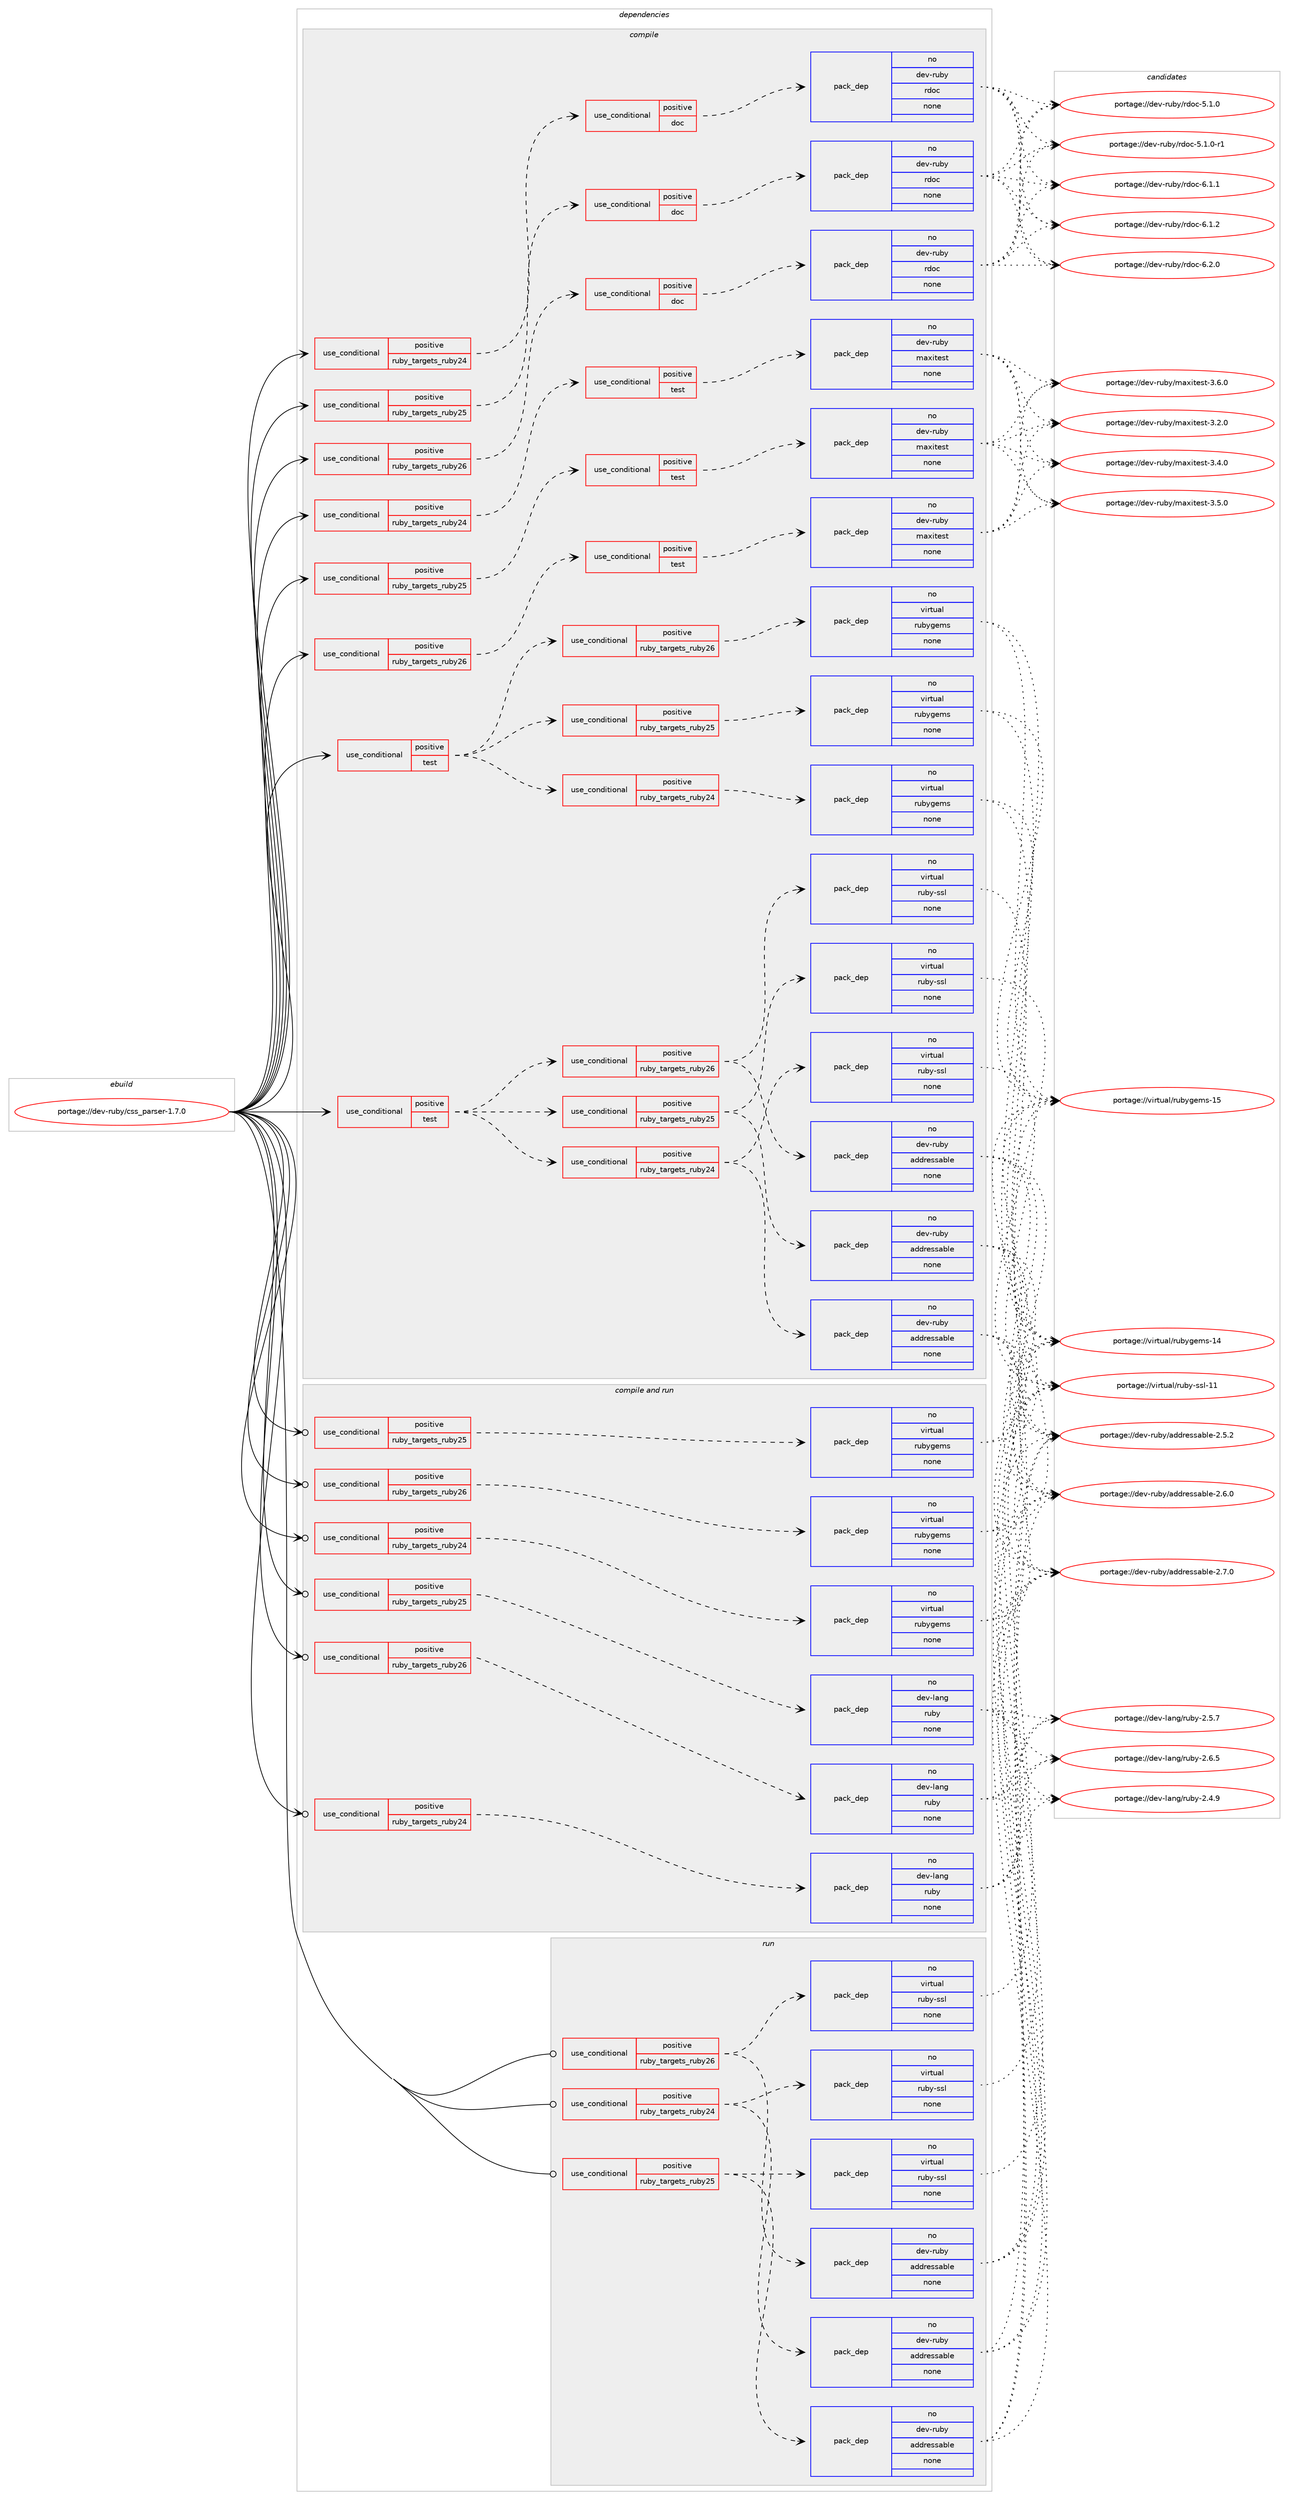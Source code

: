 digraph prolog {

# *************
# Graph options
# *************

newrank=true;
concentrate=true;
compound=true;
graph [rankdir=LR,fontname=Helvetica,fontsize=10,ranksep=1.5];#, ranksep=2.5, nodesep=0.2];
edge  [arrowhead=vee];
node  [fontname=Helvetica,fontsize=10];

# **********
# The ebuild
# **********

subgraph cluster_leftcol {
color=gray;
rank=same;
label=<<i>ebuild</i>>;
id [label="portage://dev-ruby/css_parser-1.7.0", color=red, width=4, href="../dev-ruby/css_parser-1.7.0.svg"];
}

# ****************
# The dependencies
# ****************

subgraph cluster_midcol {
color=gray;
label=<<i>dependencies</i>>;
subgraph cluster_compile {
fillcolor="#eeeeee";
style=filled;
label=<<i>compile</i>>;
subgraph cond50112 {
dependency217196 [label=<<TABLE BORDER="0" CELLBORDER="1" CELLSPACING="0" CELLPADDING="4"><TR><TD ROWSPAN="3" CELLPADDING="10">use_conditional</TD></TR><TR><TD>positive</TD></TR><TR><TD>ruby_targets_ruby24</TD></TR></TABLE>>, shape=none, color=red];
subgraph cond50113 {
dependency217197 [label=<<TABLE BORDER="0" CELLBORDER="1" CELLSPACING="0" CELLPADDING="4"><TR><TD ROWSPAN="3" CELLPADDING="10">use_conditional</TD></TR><TR><TD>positive</TD></TR><TR><TD>doc</TD></TR></TABLE>>, shape=none, color=red];
subgraph pack163603 {
dependency217198 [label=<<TABLE BORDER="0" CELLBORDER="1" CELLSPACING="0" CELLPADDING="4" WIDTH="220"><TR><TD ROWSPAN="6" CELLPADDING="30">pack_dep</TD></TR><TR><TD WIDTH="110">no</TD></TR><TR><TD>dev-ruby</TD></TR><TR><TD>rdoc</TD></TR><TR><TD>none</TD></TR><TR><TD></TD></TR></TABLE>>, shape=none, color=blue];
}
dependency217197:e -> dependency217198:w [weight=20,style="dashed",arrowhead="vee"];
}
dependency217196:e -> dependency217197:w [weight=20,style="dashed",arrowhead="vee"];
}
id:e -> dependency217196:w [weight=20,style="solid",arrowhead="vee"];
subgraph cond50114 {
dependency217199 [label=<<TABLE BORDER="0" CELLBORDER="1" CELLSPACING="0" CELLPADDING="4"><TR><TD ROWSPAN="3" CELLPADDING="10">use_conditional</TD></TR><TR><TD>positive</TD></TR><TR><TD>ruby_targets_ruby24</TD></TR></TABLE>>, shape=none, color=red];
subgraph cond50115 {
dependency217200 [label=<<TABLE BORDER="0" CELLBORDER="1" CELLSPACING="0" CELLPADDING="4"><TR><TD ROWSPAN="3" CELLPADDING="10">use_conditional</TD></TR><TR><TD>positive</TD></TR><TR><TD>test</TD></TR></TABLE>>, shape=none, color=red];
subgraph pack163604 {
dependency217201 [label=<<TABLE BORDER="0" CELLBORDER="1" CELLSPACING="0" CELLPADDING="4" WIDTH="220"><TR><TD ROWSPAN="6" CELLPADDING="30">pack_dep</TD></TR><TR><TD WIDTH="110">no</TD></TR><TR><TD>dev-ruby</TD></TR><TR><TD>maxitest</TD></TR><TR><TD>none</TD></TR><TR><TD></TD></TR></TABLE>>, shape=none, color=blue];
}
dependency217200:e -> dependency217201:w [weight=20,style="dashed",arrowhead="vee"];
}
dependency217199:e -> dependency217200:w [weight=20,style="dashed",arrowhead="vee"];
}
id:e -> dependency217199:w [weight=20,style="solid",arrowhead="vee"];
subgraph cond50116 {
dependency217202 [label=<<TABLE BORDER="0" CELLBORDER="1" CELLSPACING="0" CELLPADDING="4"><TR><TD ROWSPAN="3" CELLPADDING="10">use_conditional</TD></TR><TR><TD>positive</TD></TR><TR><TD>ruby_targets_ruby25</TD></TR></TABLE>>, shape=none, color=red];
subgraph cond50117 {
dependency217203 [label=<<TABLE BORDER="0" CELLBORDER="1" CELLSPACING="0" CELLPADDING="4"><TR><TD ROWSPAN="3" CELLPADDING="10">use_conditional</TD></TR><TR><TD>positive</TD></TR><TR><TD>doc</TD></TR></TABLE>>, shape=none, color=red];
subgraph pack163605 {
dependency217204 [label=<<TABLE BORDER="0" CELLBORDER="1" CELLSPACING="0" CELLPADDING="4" WIDTH="220"><TR><TD ROWSPAN="6" CELLPADDING="30">pack_dep</TD></TR><TR><TD WIDTH="110">no</TD></TR><TR><TD>dev-ruby</TD></TR><TR><TD>rdoc</TD></TR><TR><TD>none</TD></TR><TR><TD></TD></TR></TABLE>>, shape=none, color=blue];
}
dependency217203:e -> dependency217204:w [weight=20,style="dashed",arrowhead="vee"];
}
dependency217202:e -> dependency217203:w [weight=20,style="dashed",arrowhead="vee"];
}
id:e -> dependency217202:w [weight=20,style="solid",arrowhead="vee"];
subgraph cond50118 {
dependency217205 [label=<<TABLE BORDER="0" CELLBORDER="1" CELLSPACING="0" CELLPADDING="4"><TR><TD ROWSPAN="3" CELLPADDING="10">use_conditional</TD></TR><TR><TD>positive</TD></TR><TR><TD>ruby_targets_ruby25</TD></TR></TABLE>>, shape=none, color=red];
subgraph cond50119 {
dependency217206 [label=<<TABLE BORDER="0" CELLBORDER="1" CELLSPACING="0" CELLPADDING="4"><TR><TD ROWSPAN="3" CELLPADDING="10">use_conditional</TD></TR><TR><TD>positive</TD></TR><TR><TD>test</TD></TR></TABLE>>, shape=none, color=red];
subgraph pack163606 {
dependency217207 [label=<<TABLE BORDER="0" CELLBORDER="1" CELLSPACING="0" CELLPADDING="4" WIDTH="220"><TR><TD ROWSPAN="6" CELLPADDING="30">pack_dep</TD></TR><TR><TD WIDTH="110">no</TD></TR><TR><TD>dev-ruby</TD></TR><TR><TD>maxitest</TD></TR><TR><TD>none</TD></TR><TR><TD></TD></TR></TABLE>>, shape=none, color=blue];
}
dependency217206:e -> dependency217207:w [weight=20,style="dashed",arrowhead="vee"];
}
dependency217205:e -> dependency217206:w [weight=20,style="dashed",arrowhead="vee"];
}
id:e -> dependency217205:w [weight=20,style="solid",arrowhead="vee"];
subgraph cond50120 {
dependency217208 [label=<<TABLE BORDER="0" CELLBORDER="1" CELLSPACING="0" CELLPADDING="4"><TR><TD ROWSPAN="3" CELLPADDING="10">use_conditional</TD></TR><TR><TD>positive</TD></TR><TR><TD>ruby_targets_ruby26</TD></TR></TABLE>>, shape=none, color=red];
subgraph cond50121 {
dependency217209 [label=<<TABLE BORDER="0" CELLBORDER="1" CELLSPACING="0" CELLPADDING="4"><TR><TD ROWSPAN="3" CELLPADDING="10">use_conditional</TD></TR><TR><TD>positive</TD></TR><TR><TD>doc</TD></TR></TABLE>>, shape=none, color=red];
subgraph pack163607 {
dependency217210 [label=<<TABLE BORDER="0" CELLBORDER="1" CELLSPACING="0" CELLPADDING="4" WIDTH="220"><TR><TD ROWSPAN="6" CELLPADDING="30">pack_dep</TD></TR><TR><TD WIDTH="110">no</TD></TR><TR><TD>dev-ruby</TD></TR><TR><TD>rdoc</TD></TR><TR><TD>none</TD></TR><TR><TD></TD></TR></TABLE>>, shape=none, color=blue];
}
dependency217209:e -> dependency217210:w [weight=20,style="dashed",arrowhead="vee"];
}
dependency217208:e -> dependency217209:w [weight=20,style="dashed",arrowhead="vee"];
}
id:e -> dependency217208:w [weight=20,style="solid",arrowhead="vee"];
subgraph cond50122 {
dependency217211 [label=<<TABLE BORDER="0" CELLBORDER="1" CELLSPACING="0" CELLPADDING="4"><TR><TD ROWSPAN="3" CELLPADDING="10">use_conditional</TD></TR><TR><TD>positive</TD></TR><TR><TD>ruby_targets_ruby26</TD></TR></TABLE>>, shape=none, color=red];
subgraph cond50123 {
dependency217212 [label=<<TABLE BORDER="0" CELLBORDER="1" CELLSPACING="0" CELLPADDING="4"><TR><TD ROWSPAN="3" CELLPADDING="10">use_conditional</TD></TR><TR><TD>positive</TD></TR><TR><TD>test</TD></TR></TABLE>>, shape=none, color=red];
subgraph pack163608 {
dependency217213 [label=<<TABLE BORDER="0" CELLBORDER="1" CELLSPACING="0" CELLPADDING="4" WIDTH="220"><TR><TD ROWSPAN="6" CELLPADDING="30">pack_dep</TD></TR><TR><TD WIDTH="110">no</TD></TR><TR><TD>dev-ruby</TD></TR><TR><TD>maxitest</TD></TR><TR><TD>none</TD></TR><TR><TD></TD></TR></TABLE>>, shape=none, color=blue];
}
dependency217212:e -> dependency217213:w [weight=20,style="dashed",arrowhead="vee"];
}
dependency217211:e -> dependency217212:w [weight=20,style="dashed",arrowhead="vee"];
}
id:e -> dependency217211:w [weight=20,style="solid",arrowhead="vee"];
subgraph cond50124 {
dependency217214 [label=<<TABLE BORDER="0" CELLBORDER="1" CELLSPACING="0" CELLPADDING="4"><TR><TD ROWSPAN="3" CELLPADDING="10">use_conditional</TD></TR><TR><TD>positive</TD></TR><TR><TD>test</TD></TR></TABLE>>, shape=none, color=red];
subgraph cond50125 {
dependency217215 [label=<<TABLE BORDER="0" CELLBORDER="1" CELLSPACING="0" CELLPADDING="4"><TR><TD ROWSPAN="3" CELLPADDING="10">use_conditional</TD></TR><TR><TD>positive</TD></TR><TR><TD>ruby_targets_ruby24</TD></TR></TABLE>>, shape=none, color=red];
subgraph pack163609 {
dependency217216 [label=<<TABLE BORDER="0" CELLBORDER="1" CELLSPACING="0" CELLPADDING="4" WIDTH="220"><TR><TD ROWSPAN="6" CELLPADDING="30">pack_dep</TD></TR><TR><TD WIDTH="110">no</TD></TR><TR><TD>dev-ruby</TD></TR><TR><TD>addressable</TD></TR><TR><TD>none</TD></TR><TR><TD></TD></TR></TABLE>>, shape=none, color=blue];
}
dependency217215:e -> dependency217216:w [weight=20,style="dashed",arrowhead="vee"];
subgraph pack163610 {
dependency217217 [label=<<TABLE BORDER="0" CELLBORDER="1" CELLSPACING="0" CELLPADDING="4" WIDTH="220"><TR><TD ROWSPAN="6" CELLPADDING="30">pack_dep</TD></TR><TR><TD WIDTH="110">no</TD></TR><TR><TD>virtual</TD></TR><TR><TD>ruby-ssl</TD></TR><TR><TD>none</TD></TR><TR><TD></TD></TR></TABLE>>, shape=none, color=blue];
}
dependency217215:e -> dependency217217:w [weight=20,style="dashed",arrowhead="vee"];
}
dependency217214:e -> dependency217215:w [weight=20,style="dashed",arrowhead="vee"];
subgraph cond50126 {
dependency217218 [label=<<TABLE BORDER="0" CELLBORDER="1" CELLSPACING="0" CELLPADDING="4"><TR><TD ROWSPAN="3" CELLPADDING="10">use_conditional</TD></TR><TR><TD>positive</TD></TR><TR><TD>ruby_targets_ruby25</TD></TR></TABLE>>, shape=none, color=red];
subgraph pack163611 {
dependency217219 [label=<<TABLE BORDER="0" CELLBORDER="1" CELLSPACING="0" CELLPADDING="4" WIDTH="220"><TR><TD ROWSPAN="6" CELLPADDING="30">pack_dep</TD></TR><TR><TD WIDTH="110">no</TD></TR><TR><TD>dev-ruby</TD></TR><TR><TD>addressable</TD></TR><TR><TD>none</TD></TR><TR><TD></TD></TR></TABLE>>, shape=none, color=blue];
}
dependency217218:e -> dependency217219:w [weight=20,style="dashed",arrowhead="vee"];
subgraph pack163612 {
dependency217220 [label=<<TABLE BORDER="0" CELLBORDER="1" CELLSPACING="0" CELLPADDING="4" WIDTH="220"><TR><TD ROWSPAN="6" CELLPADDING="30">pack_dep</TD></TR><TR><TD WIDTH="110">no</TD></TR><TR><TD>virtual</TD></TR><TR><TD>ruby-ssl</TD></TR><TR><TD>none</TD></TR><TR><TD></TD></TR></TABLE>>, shape=none, color=blue];
}
dependency217218:e -> dependency217220:w [weight=20,style="dashed",arrowhead="vee"];
}
dependency217214:e -> dependency217218:w [weight=20,style="dashed",arrowhead="vee"];
subgraph cond50127 {
dependency217221 [label=<<TABLE BORDER="0" CELLBORDER="1" CELLSPACING="0" CELLPADDING="4"><TR><TD ROWSPAN="3" CELLPADDING="10">use_conditional</TD></TR><TR><TD>positive</TD></TR><TR><TD>ruby_targets_ruby26</TD></TR></TABLE>>, shape=none, color=red];
subgraph pack163613 {
dependency217222 [label=<<TABLE BORDER="0" CELLBORDER="1" CELLSPACING="0" CELLPADDING="4" WIDTH="220"><TR><TD ROWSPAN="6" CELLPADDING="30">pack_dep</TD></TR><TR><TD WIDTH="110">no</TD></TR><TR><TD>dev-ruby</TD></TR><TR><TD>addressable</TD></TR><TR><TD>none</TD></TR><TR><TD></TD></TR></TABLE>>, shape=none, color=blue];
}
dependency217221:e -> dependency217222:w [weight=20,style="dashed",arrowhead="vee"];
subgraph pack163614 {
dependency217223 [label=<<TABLE BORDER="0" CELLBORDER="1" CELLSPACING="0" CELLPADDING="4" WIDTH="220"><TR><TD ROWSPAN="6" CELLPADDING="30">pack_dep</TD></TR><TR><TD WIDTH="110">no</TD></TR><TR><TD>virtual</TD></TR><TR><TD>ruby-ssl</TD></TR><TR><TD>none</TD></TR><TR><TD></TD></TR></TABLE>>, shape=none, color=blue];
}
dependency217221:e -> dependency217223:w [weight=20,style="dashed",arrowhead="vee"];
}
dependency217214:e -> dependency217221:w [weight=20,style="dashed",arrowhead="vee"];
}
id:e -> dependency217214:w [weight=20,style="solid",arrowhead="vee"];
subgraph cond50128 {
dependency217224 [label=<<TABLE BORDER="0" CELLBORDER="1" CELLSPACING="0" CELLPADDING="4"><TR><TD ROWSPAN="3" CELLPADDING="10">use_conditional</TD></TR><TR><TD>positive</TD></TR><TR><TD>test</TD></TR></TABLE>>, shape=none, color=red];
subgraph cond50129 {
dependency217225 [label=<<TABLE BORDER="0" CELLBORDER="1" CELLSPACING="0" CELLPADDING="4"><TR><TD ROWSPAN="3" CELLPADDING="10">use_conditional</TD></TR><TR><TD>positive</TD></TR><TR><TD>ruby_targets_ruby24</TD></TR></TABLE>>, shape=none, color=red];
subgraph pack163615 {
dependency217226 [label=<<TABLE BORDER="0" CELLBORDER="1" CELLSPACING="0" CELLPADDING="4" WIDTH="220"><TR><TD ROWSPAN="6" CELLPADDING="30">pack_dep</TD></TR><TR><TD WIDTH="110">no</TD></TR><TR><TD>virtual</TD></TR><TR><TD>rubygems</TD></TR><TR><TD>none</TD></TR><TR><TD></TD></TR></TABLE>>, shape=none, color=blue];
}
dependency217225:e -> dependency217226:w [weight=20,style="dashed",arrowhead="vee"];
}
dependency217224:e -> dependency217225:w [weight=20,style="dashed",arrowhead="vee"];
subgraph cond50130 {
dependency217227 [label=<<TABLE BORDER="0" CELLBORDER="1" CELLSPACING="0" CELLPADDING="4"><TR><TD ROWSPAN="3" CELLPADDING="10">use_conditional</TD></TR><TR><TD>positive</TD></TR><TR><TD>ruby_targets_ruby25</TD></TR></TABLE>>, shape=none, color=red];
subgraph pack163616 {
dependency217228 [label=<<TABLE BORDER="0" CELLBORDER="1" CELLSPACING="0" CELLPADDING="4" WIDTH="220"><TR><TD ROWSPAN="6" CELLPADDING="30">pack_dep</TD></TR><TR><TD WIDTH="110">no</TD></TR><TR><TD>virtual</TD></TR><TR><TD>rubygems</TD></TR><TR><TD>none</TD></TR><TR><TD></TD></TR></TABLE>>, shape=none, color=blue];
}
dependency217227:e -> dependency217228:w [weight=20,style="dashed",arrowhead="vee"];
}
dependency217224:e -> dependency217227:w [weight=20,style="dashed",arrowhead="vee"];
subgraph cond50131 {
dependency217229 [label=<<TABLE BORDER="0" CELLBORDER="1" CELLSPACING="0" CELLPADDING="4"><TR><TD ROWSPAN="3" CELLPADDING="10">use_conditional</TD></TR><TR><TD>positive</TD></TR><TR><TD>ruby_targets_ruby26</TD></TR></TABLE>>, shape=none, color=red];
subgraph pack163617 {
dependency217230 [label=<<TABLE BORDER="0" CELLBORDER="1" CELLSPACING="0" CELLPADDING="4" WIDTH="220"><TR><TD ROWSPAN="6" CELLPADDING="30">pack_dep</TD></TR><TR><TD WIDTH="110">no</TD></TR><TR><TD>virtual</TD></TR><TR><TD>rubygems</TD></TR><TR><TD>none</TD></TR><TR><TD></TD></TR></TABLE>>, shape=none, color=blue];
}
dependency217229:e -> dependency217230:w [weight=20,style="dashed",arrowhead="vee"];
}
dependency217224:e -> dependency217229:w [weight=20,style="dashed",arrowhead="vee"];
}
id:e -> dependency217224:w [weight=20,style="solid",arrowhead="vee"];
}
subgraph cluster_compileandrun {
fillcolor="#eeeeee";
style=filled;
label=<<i>compile and run</i>>;
subgraph cond50132 {
dependency217231 [label=<<TABLE BORDER="0" CELLBORDER="1" CELLSPACING="0" CELLPADDING="4"><TR><TD ROWSPAN="3" CELLPADDING="10">use_conditional</TD></TR><TR><TD>positive</TD></TR><TR><TD>ruby_targets_ruby24</TD></TR></TABLE>>, shape=none, color=red];
subgraph pack163618 {
dependency217232 [label=<<TABLE BORDER="0" CELLBORDER="1" CELLSPACING="0" CELLPADDING="4" WIDTH="220"><TR><TD ROWSPAN="6" CELLPADDING="30">pack_dep</TD></TR><TR><TD WIDTH="110">no</TD></TR><TR><TD>dev-lang</TD></TR><TR><TD>ruby</TD></TR><TR><TD>none</TD></TR><TR><TD></TD></TR></TABLE>>, shape=none, color=blue];
}
dependency217231:e -> dependency217232:w [weight=20,style="dashed",arrowhead="vee"];
}
id:e -> dependency217231:w [weight=20,style="solid",arrowhead="odotvee"];
subgraph cond50133 {
dependency217233 [label=<<TABLE BORDER="0" CELLBORDER="1" CELLSPACING="0" CELLPADDING="4"><TR><TD ROWSPAN="3" CELLPADDING="10">use_conditional</TD></TR><TR><TD>positive</TD></TR><TR><TD>ruby_targets_ruby24</TD></TR></TABLE>>, shape=none, color=red];
subgraph pack163619 {
dependency217234 [label=<<TABLE BORDER="0" CELLBORDER="1" CELLSPACING="0" CELLPADDING="4" WIDTH="220"><TR><TD ROWSPAN="6" CELLPADDING="30">pack_dep</TD></TR><TR><TD WIDTH="110">no</TD></TR><TR><TD>virtual</TD></TR><TR><TD>rubygems</TD></TR><TR><TD>none</TD></TR><TR><TD></TD></TR></TABLE>>, shape=none, color=blue];
}
dependency217233:e -> dependency217234:w [weight=20,style="dashed",arrowhead="vee"];
}
id:e -> dependency217233:w [weight=20,style="solid",arrowhead="odotvee"];
subgraph cond50134 {
dependency217235 [label=<<TABLE BORDER="0" CELLBORDER="1" CELLSPACING="0" CELLPADDING="4"><TR><TD ROWSPAN="3" CELLPADDING="10">use_conditional</TD></TR><TR><TD>positive</TD></TR><TR><TD>ruby_targets_ruby25</TD></TR></TABLE>>, shape=none, color=red];
subgraph pack163620 {
dependency217236 [label=<<TABLE BORDER="0" CELLBORDER="1" CELLSPACING="0" CELLPADDING="4" WIDTH="220"><TR><TD ROWSPAN="6" CELLPADDING="30">pack_dep</TD></TR><TR><TD WIDTH="110">no</TD></TR><TR><TD>dev-lang</TD></TR><TR><TD>ruby</TD></TR><TR><TD>none</TD></TR><TR><TD></TD></TR></TABLE>>, shape=none, color=blue];
}
dependency217235:e -> dependency217236:w [weight=20,style="dashed",arrowhead="vee"];
}
id:e -> dependency217235:w [weight=20,style="solid",arrowhead="odotvee"];
subgraph cond50135 {
dependency217237 [label=<<TABLE BORDER="0" CELLBORDER="1" CELLSPACING="0" CELLPADDING="4"><TR><TD ROWSPAN="3" CELLPADDING="10">use_conditional</TD></TR><TR><TD>positive</TD></TR><TR><TD>ruby_targets_ruby25</TD></TR></TABLE>>, shape=none, color=red];
subgraph pack163621 {
dependency217238 [label=<<TABLE BORDER="0" CELLBORDER="1" CELLSPACING="0" CELLPADDING="4" WIDTH="220"><TR><TD ROWSPAN="6" CELLPADDING="30">pack_dep</TD></TR><TR><TD WIDTH="110">no</TD></TR><TR><TD>virtual</TD></TR><TR><TD>rubygems</TD></TR><TR><TD>none</TD></TR><TR><TD></TD></TR></TABLE>>, shape=none, color=blue];
}
dependency217237:e -> dependency217238:w [weight=20,style="dashed",arrowhead="vee"];
}
id:e -> dependency217237:w [weight=20,style="solid",arrowhead="odotvee"];
subgraph cond50136 {
dependency217239 [label=<<TABLE BORDER="0" CELLBORDER="1" CELLSPACING="0" CELLPADDING="4"><TR><TD ROWSPAN="3" CELLPADDING="10">use_conditional</TD></TR><TR><TD>positive</TD></TR><TR><TD>ruby_targets_ruby26</TD></TR></TABLE>>, shape=none, color=red];
subgraph pack163622 {
dependency217240 [label=<<TABLE BORDER="0" CELLBORDER="1" CELLSPACING="0" CELLPADDING="4" WIDTH="220"><TR><TD ROWSPAN="6" CELLPADDING="30">pack_dep</TD></TR><TR><TD WIDTH="110">no</TD></TR><TR><TD>dev-lang</TD></TR><TR><TD>ruby</TD></TR><TR><TD>none</TD></TR><TR><TD></TD></TR></TABLE>>, shape=none, color=blue];
}
dependency217239:e -> dependency217240:w [weight=20,style="dashed",arrowhead="vee"];
}
id:e -> dependency217239:w [weight=20,style="solid",arrowhead="odotvee"];
subgraph cond50137 {
dependency217241 [label=<<TABLE BORDER="0" CELLBORDER="1" CELLSPACING="0" CELLPADDING="4"><TR><TD ROWSPAN="3" CELLPADDING="10">use_conditional</TD></TR><TR><TD>positive</TD></TR><TR><TD>ruby_targets_ruby26</TD></TR></TABLE>>, shape=none, color=red];
subgraph pack163623 {
dependency217242 [label=<<TABLE BORDER="0" CELLBORDER="1" CELLSPACING="0" CELLPADDING="4" WIDTH="220"><TR><TD ROWSPAN="6" CELLPADDING="30">pack_dep</TD></TR><TR><TD WIDTH="110">no</TD></TR><TR><TD>virtual</TD></TR><TR><TD>rubygems</TD></TR><TR><TD>none</TD></TR><TR><TD></TD></TR></TABLE>>, shape=none, color=blue];
}
dependency217241:e -> dependency217242:w [weight=20,style="dashed",arrowhead="vee"];
}
id:e -> dependency217241:w [weight=20,style="solid",arrowhead="odotvee"];
}
subgraph cluster_run {
fillcolor="#eeeeee";
style=filled;
label=<<i>run</i>>;
subgraph cond50138 {
dependency217243 [label=<<TABLE BORDER="0" CELLBORDER="1" CELLSPACING="0" CELLPADDING="4"><TR><TD ROWSPAN="3" CELLPADDING="10">use_conditional</TD></TR><TR><TD>positive</TD></TR><TR><TD>ruby_targets_ruby24</TD></TR></TABLE>>, shape=none, color=red];
subgraph pack163624 {
dependency217244 [label=<<TABLE BORDER="0" CELLBORDER="1" CELLSPACING="0" CELLPADDING="4" WIDTH="220"><TR><TD ROWSPAN="6" CELLPADDING="30">pack_dep</TD></TR><TR><TD WIDTH="110">no</TD></TR><TR><TD>dev-ruby</TD></TR><TR><TD>addressable</TD></TR><TR><TD>none</TD></TR><TR><TD></TD></TR></TABLE>>, shape=none, color=blue];
}
dependency217243:e -> dependency217244:w [weight=20,style="dashed",arrowhead="vee"];
subgraph pack163625 {
dependency217245 [label=<<TABLE BORDER="0" CELLBORDER="1" CELLSPACING="0" CELLPADDING="4" WIDTH="220"><TR><TD ROWSPAN="6" CELLPADDING="30">pack_dep</TD></TR><TR><TD WIDTH="110">no</TD></TR><TR><TD>virtual</TD></TR><TR><TD>ruby-ssl</TD></TR><TR><TD>none</TD></TR><TR><TD></TD></TR></TABLE>>, shape=none, color=blue];
}
dependency217243:e -> dependency217245:w [weight=20,style="dashed",arrowhead="vee"];
}
id:e -> dependency217243:w [weight=20,style="solid",arrowhead="odot"];
subgraph cond50139 {
dependency217246 [label=<<TABLE BORDER="0" CELLBORDER="1" CELLSPACING="0" CELLPADDING="4"><TR><TD ROWSPAN="3" CELLPADDING="10">use_conditional</TD></TR><TR><TD>positive</TD></TR><TR><TD>ruby_targets_ruby25</TD></TR></TABLE>>, shape=none, color=red];
subgraph pack163626 {
dependency217247 [label=<<TABLE BORDER="0" CELLBORDER="1" CELLSPACING="0" CELLPADDING="4" WIDTH="220"><TR><TD ROWSPAN="6" CELLPADDING="30">pack_dep</TD></TR><TR><TD WIDTH="110">no</TD></TR><TR><TD>dev-ruby</TD></TR><TR><TD>addressable</TD></TR><TR><TD>none</TD></TR><TR><TD></TD></TR></TABLE>>, shape=none, color=blue];
}
dependency217246:e -> dependency217247:w [weight=20,style="dashed",arrowhead="vee"];
subgraph pack163627 {
dependency217248 [label=<<TABLE BORDER="0" CELLBORDER="1" CELLSPACING="0" CELLPADDING="4" WIDTH="220"><TR><TD ROWSPAN="6" CELLPADDING="30">pack_dep</TD></TR><TR><TD WIDTH="110">no</TD></TR><TR><TD>virtual</TD></TR><TR><TD>ruby-ssl</TD></TR><TR><TD>none</TD></TR><TR><TD></TD></TR></TABLE>>, shape=none, color=blue];
}
dependency217246:e -> dependency217248:w [weight=20,style="dashed",arrowhead="vee"];
}
id:e -> dependency217246:w [weight=20,style="solid",arrowhead="odot"];
subgraph cond50140 {
dependency217249 [label=<<TABLE BORDER="0" CELLBORDER="1" CELLSPACING="0" CELLPADDING="4"><TR><TD ROWSPAN="3" CELLPADDING="10">use_conditional</TD></TR><TR><TD>positive</TD></TR><TR><TD>ruby_targets_ruby26</TD></TR></TABLE>>, shape=none, color=red];
subgraph pack163628 {
dependency217250 [label=<<TABLE BORDER="0" CELLBORDER="1" CELLSPACING="0" CELLPADDING="4" WIDTH="220"><TR><TD ROWSPAN="6" CELLPADDING="30">pack_dep</TD></TR><TR><TD WIDTH="110">no</TD></TR><TR><TD>dev-ruby</TD></TR><TR><TD>addressable</TD></TR><TR><TD>none</TD></TR><TR><TD></TD></TR></TABLE>>, shape=none, color=blue];
}
dependency217249:e -> dependency217250:w [weight=20,style="dashed",arrowhead="vee"];
subgraph pack163629 {
dependency217251 [label=<<TABLE BORDER="0" CELLBORDER="1" CELLSPACING="0" CELLPADDING="4" WIDTH="220"><TR><TD ROWSPAN="6" CELLPADDING="30">pack_dep</TD></TR><TR><TD WIDTH="110">no</TD></TR><TR><TD>virtual</TD></TR><TR><TD>ruby-ssl</TD></TR><TR><TD>none</TD></TR><TR><TD></TD></TR></TABLE>>, shape=none, color=blue];
}
dependency217249:e -> dependency217251:w [weight=20,style="dashed",arrowhead="vee"];
}
id:e -> dependency217249:w [weight=20,style="solid",arrowhead="odot"];
}
}

# **************
# The candidates
# **************

subgraph cluster_choices {
rank=same;
color=gray;
label=<<i>candidates</i>>;

subgraph choice163603 {
color=black;
nodesep=1;
choiceportage10010111845114117981214711410011199455346494648 [label="portage://dev-ruby/rdoc-5.1.0", color=red, width=4,href="../dev-ruby/rdoc-5.1.0.svg"];
choiceportage100101118451141179812147114100111994553464946484511449 [label="portage://dev-ruby/rdoc-5.1.0-r1", color=red, width=4,href="../dev-ruby/rdoc-5.1.0-r1.svg"];
choiceportage10010111845114117981214711410011199455446494649 [label="portage://dev-ruby/rdoc-6.1.1", color=red, width=4,href="../dev-ruby/rdoc-6.1.1.svg"];
choiceportage10010111845114117981214711410011199455446494650 [label="portage://dev-ruby/rdoc-6.1.2", color=red, width=4,href="../dev-ruby/rdoc-6.1.2.svg"];
choiceportage10010111845114117981214711410011199455446504648 [label="portage://dev-ruby/rdoc-6.2.0", color=red, width=4,href="../dev-ruby/rdoc-6.2.0.svg"];
dependency217198:e -> choiceportage10010111845114117981214711410011199455346494648:w [style=dotted,weight="100"];
dependency217198:e -> choiceportage100101118451141179812147114100111994553464946484511449:w [style=dotted,weight="100"];
dependency217198:e -> choiceportage10010111845114117981214711410011199455446494649:w [style=dotted,weight="100"];
dependency217198:e -> choiceportage10010111845114117981214711410011199455446494650:w [style=dotted,weight="100"];
dependency217198:e -> choiceportage10010111845114117981214711410011199455446504648:w [style=dotted,weight="100"];
}
subgraph choice163604 {
color=black;
nodesep=1;
choiceportage10010111845114117981214710997120105116101115116455146504648 [label="portage://dev-ruby/maxitest-3.2.0", color=red, width=4,href="../dev-ruby/maxitest-3.2.0.svg"];
choiceportage10010111845114117981214710997120105116101115116455146524648 [label="portage://dev-ruby/maxitest-3.4.0", color=red, width=4,href="../dev-ruby/maxitest-3.4.0.svg"];
choiceportage10010111845114117981214710997120105116101115116455146534648 [label="portage://dev-ruby/maxitest-3.5.0", color=red, width=4,href="../dev-ruby/maxitest-3.5.0.svg"];
choiceportage10010111845114117981214710997120105116101115116455146544648 [label="portage://dev-ruby/maxitest-3.6.0", color=red, width=4,href="../dev-ruby/maxitest-3.6.0.svg"];
dependency217201:e -> choiceportage10010111845114117981214710997120105116101115116455146504648:w [style=dotted,weight="100"];
dependency217201:e -> choiceportage10010111845114117981214710997120105116101115116455146524648:w [style=dotted,weight="100"];
dependency217201:e -> choiceportage10010111845114117981214710997120105116101115116455146534648:w [style=dotted,weight="100"];
dependency217201:e -> choiceportage10010111845114117981214710997120105116101115116455146544648:w [style=dotted,weight="100"];
}
subgraph choice163605 {
color=black;
nodesep=1;
choiceportage10010111845114117981214711410011199455346494648 [label="portage://dev-ruby/rdoc-5.1.0", color=red, width=4,href="../dev-ruby/rdoc-5.1.0.svg"];
choiceportage100101118451141179812147114100111994553464946484511449 [label="portage://dev-ruby/rdoc-5.1.0-r1", color=red, width=4,href="../dev-ruby/rdoc-5.1.0-r1.svg"];
choiceportage10010111845114117981214711410011199455446494649 [label="portage://dev-ruby/rdoc-6.1.1", color=red, width=4,href="../dev-ruby/rdoc-6.1.1.svg"];
choiceportage10010111845114117981214711410011199455446494650 [label="portage://dev-ruby/rdoc-6.1.2", color=red, width=4,href="../dev-ruby/rdoc-6.1.2.svg"];
choiceportage10010111845114117981214711410011199455446504648 [label="portage://dev-ruby/rdoc-6.2.0", color=red, width=4,href="../dev-ruby/rdoc-6.2.0.svg"];
dependency217204:e -> choiceportage10010111845114117981214711410011199455346494648:w [style=dotted,weight="100"];
dependency217204:e -> choiceportage100101118451141179812147114100111994553464946484511449:w [style=dotted,weight="100"];
dependency217204:e -> choiceportage10010111845114117981214711410011199455446494649:w [style=dotted,weight="100"];
dependency217204:e -> choiceportage10010111845114117981214711410011199455446494650:w [style=dotted,weight="100"];
dependency217204:e -> choiceportage10010111845114117981214711410011199455446504648:w [style=dotted,weight="100"];
}
subgraph choice163606 {
color=black;
nodesep=1;
choiceportage10010111845114117981214710997120105116101115116455146504648 [label="portage://dev-ruby/maxitest-3.2.0", color=red, width=4,href="../dev-ruby/maxitest-3.2.0.svg"];
choiceportage10010111845114117981214710997120105116101115116455146524648 [label="portage://dev-ruby/maxitest-3.4.0", color=red, width=4,href="../dev-ruby/maxitest-3.4.0.svg"];
choiceportage10010111845114117981214710997120105116101115116455146534648 [label="portage://dev-ruby/maxitest-3.5.0", color=red, width=4,href="../dev-ruby/maxitest-3.5.0.svg"];
choiceportage10010111845114117981214710997120105116101115116455146544648 [label="portage://dev-ruby/maxitest-3.6.0", color=red, width=4,href="../dev-ruby/maxitest-3.6.0.svg"];
dependency217207:e -> choiceportage10010111845114117981214710997120105116101115116455146504648:w [style=dotted,weight="100"];
dependency217207:e -> choiceportage10010111845114117981214710997120105116101115116455146524648:w [style=dotted,weight="100"];
dependency217207:e -> choiceportage10010111845114117981214710997120105116101115116455146534648:w [style=dotted,weight="100"];
dependency217207:e -> choiceportage10010111845114117981214710997120105116101115116455146544648:w [style=dotted,weight="100"];
}
subgraph choice163607 {
color=black;
nodesep=1;
choiceportage10010111845114117981214711410011199455346494648 [label="portage://dev-ruby/rdoc-5.1.0", color=red, width=4,href="../dev-ruby/rdoc-5.1.0.svg"];
choiceportage100101118451141179812147114100111994553464946484511449 [label="portage://dev-ruby/rdoc-5.1.0-r1", color=red, width=4,href="../dev-ruby/rdoc-5.1.0-r1.svg"];
choiceportage10010111845114117981214711410011199455446494649 [label="portage://dev-ruby/rdoc-6.1.1", color=red, width=4,href="../dev-ruby/rdoc-6.1.1.svg"];
choiceportage10010111845114117981214711410011199455446494650 [label="portage://dev-ruby/rdoc-6.1.2", color=red, width=4,href="../dev-ruby/rdoc-6.1.2.svg"];
choiceportage10010111845114117981214711410011199455446504648 [label="portage://dev-ruby/rdoc-6.2.0", color=red, width=4,href="../dev-ruby/rdoc-6.2.0.svg"];
dependency217210:e -> choiceportage10010111845114117981214711410011199455346494648:w [style=dotted,weight="100"];
dependency217210:e -> choiceportage100101118451141179812147114100111994553464946484511449:w [style=dotted,weight="100"];
dependency217210:e -> choiceportage10010111845114117981214711410011199455446494649:w [style=dotted,weight="100"];
dependency217210:e -> choiceportage10010111845114117981214711410011199455446494650:w [style=dotted,weight="100"];
dependency217210:e -> choiceportage10010111845114117981214711410011199455446504648:w [style=dotted,weight="100"];
}
subgraph choice163608 {
color=black;
nodesep=1;
choiceportage10010111845114117981214710997120105116101115116455146504648 [label="portage://dev-ruby/maxitest-3.2.0", color=red, width=4,href="../dev-ruby/maxitest-3.2.0.svg"];
choiceportage10010111845114117981214710997120105116101115116455146524648 [label="portage://dev-ruby/maxitest-3.4.0", color=red, width=4,href="../dev-ruby/maxitest-3.4.0.svg"];
choiceportage10010111845114117981214710997120105116101115116455146534648 [label="portage://dev-ruby/maxitest-3.5.0", color=red, width=4,href="../dev-ruby/maxitest-3.5.0.svg"];
choiceportage10010111845114117981214710997120105116101115116455146544648 [label="portage://dev-ruby/maxitest-3.6.0", color=red, width=4,href="../dev-ruby/maxitest-3.6.0.svg"];
dependency217213:e -> choiceportage10010111845114117981214710997120105116101115116455146504648:w [style=dotted,weight="100"];
dependency217213:e -> choiceportage10010111845114117981214710997120105116101115116455146524648:w [style=dotted,weight="100"];
dependency217213:e -> choiceportage10010111845114117981214710997120105116101115116455146534648:w [style=dotted,weight="100"];
dependency217213:e -> choiceportage10010111845114117981214710997120105116101115116455146544648:w [style=dotted,weight="100"];
}
subgraph choice163609 {
color=black;
nodesep=1;
choiceportage100101118451141179812147971001001141011151159798108101455046534650 [label="portage://dev-ruby/addressable-2.5.2", color=red, width=4,href="../dev-ruby/addressable-2.5.2.svg"];
choiceportage100101118451141179812147971001001141011151159798108101455046544648 [label="portage://dev-ruby/addressable-2.6.0", color=red, width=4,href="../dev-ruby/addressable-2.6.0.svg"];
choiceportage100101118451141179812147971001001141011151159798108101455046554648 [label="portage://dev-ruby/addressable-2.7.0", color=red, width=4,href="../dev-ruby/addressable-2.7.0.svg"];
dependency217216:e -> choiceportage100101118451141179812147971001001141011151159798108101455046534650:w [style=dotted,weight="100"];
dependency217216:e -> choiceportage100101118451141179812147971001001141011151159798108101455046544648:w [style=dotted,weight="100"];
dependency217216:e -> choiceportage100101118451141179812147971001001141011151159798108101455046554648:w [style=dotted,weight="100"];
}
subgraph choice163610 {
color=black;
nodesep=1;
choiceportage11810511411611797108471141179812145115115108454949 [label="portage://virtual/ruby-ssl-11", color=red, width=4,href="../virtual/ruby-ssl-11.svg"];
dependency217217:e -> choiceportage11810511411611797108471141179812145115115108454949:w [style=dotted,weight="100"];
}
subgraph choice163611 {
color=black;
nodesep=1;
choiceportage100101118451141179812147971001001141011151159798108101455046534650 [label="portage://dev-ruby/addressable-2.5.2", color=red, width=4,href="../dev-ruby/addressable-2.5.2.svg"];
choiceportage100101118451141179812147971001001141011151159798108101455046544648 [label="portage://dev-ruby/addressable-2.6.0", color=red, width=4,href="../dev-ruby/addressable-2.6.0.svg"];
choiceportage100101118451141179812147971001001141011151159798108101455046554648 [label="portage://dev-ruby/addressable-2.7.0", color=red, width=4,href="../dev-ruby/addressable-2.7.0.svg"];
dependency217219:e -> choiceportage100101118451141179812147971001001141011151159798108101455046534650:w [style=dotted,weight="100"];
dependency217219:e -> choiceportage100101118451141179812147971001001141011151159798108101455046544648:w [style=dotted,weight="100"];
dependency217219:e -> choiceportage100101118451141179812147971001001141011151159798108101455046554648:w [style=dotted,weight="100"];
}
subgraph choice163612 {
color=black;
nodesep=1;
choiceportage11810511411611797108471141179812145115115108454949 [label="portage://virtual/ruby-ssl-11", color=red, width=4,href="../virtual/ruby-ssl-11.svg"];
dependency217220:e -> choiceportage11810511411611797108471141179812145115115108454949:w [style=dotted,weight="100"];
}
subgraph choice163613 {
color=black;
nodesep=1;
choiceportage100101118451141179812147971001001141011151159798108101455046534650 [label="portage://dev-ruby/addressable-2.5.2", color=red, width=4,href="../dev-ruby/addressable-2.5.2.svg"];
choiceportage100101118451141179812147971001001141011151159798108101455046544648 [label="portage://dev-ruby/addressable-2.6.0", color=red, width=4,href="../dev-ruby/addressable-2.6.0.svg"];
choiceportage100101118451141179812147971001001141011151159798108101455046554648 [label="portage://dev-ruby/addressable-2.7.0", color=red, width=4,href="../dev-ruby/addressable-2.7.0.svg"];
dependency217222:e -> choiceportage100101118451141179812147971001001141011151159798108101455046534650:w [style=dotted,weight="100"];
dependency217222:e -> choiceportage100101118451141179812147971001001141011151159798108101455046544648:w [style=dotted,weight="100"];
dependency217222:e -> choiceportage100101118451141179812147971001001141011151159798108101455046554648:w [style=dotted,weight="100"];
}
subgraph choice163614 {
color=black;
nodesep=1;
choiceportage11810511411611797108471141179812145115115108454949 [label="portage://virtual/ruby-ssl-11", color=red, width=4,href="../virtual/ruby-ssl-11.svg"];
dependency217223:e -> choiceportage11810511411611797108471141179812145115115108454949:w [style=dotted,weight="100"];
}
subgraph choice163615 {
color=black;
nodesep=1;
choiceportage118105114116117971084711411798121103101109115454952 [label="portage://virtual/rubygems-14", color=red, width=4,href="../virtual/rubygems-14.svg"];
choiceportage118105114116117971084711411798121103101109115454953 [label="portage://virtual/rubygems-15", color=red, width=4,href="../virtual/rubygems-15.svg"];
dependency217226:e -> choiceportage118105114116117971084711411798121103101109115454952:w [style=dotted,weight="100"];
dependency217226:e -> choiceportage118105114116117971084711411798121103101109115454953:w [style=dotted,weight="100"];
}
subgraph choice163616 {
color=black;
nodesep=1;
choiceportage118105114116117971084711411798121103101109115454952 [label="portage://virtual/rubygems-14", color=red, width=4,href="../virtual/rubygems-14.svg"];
choiceportage118105114116117971084711411798121103101109115454953 [label="portage://virtual/rubygems-15", color=red, width=4,href="../virtual/rubygems-15.svg"];
dependency217228:e -> choiceportage118105114116117971084711411798121103101109115454952:w [style=dotted,weight="100"];
dependency217228:e -> choiceportage118105114116117971084711411798121103101109115454953:w [style=dotted,weight="100"];
}
subgraph choice163617 {
color=black;
nodesep=1;
choiceportage118105114116117971084711411798121103101109115454952 [label="portage://virtual/rubygems-14", color=red, width=4,href="../virtual/rubygems-14.svg"];
choiceportage118105114116117971084711411798121103101109115454953 [label="portage://virtual/rubygems-15", color=red, width=4,href="../virtual/rubygems-15.svg"];
dependency217230:e -> choiceportage118105114116117971084711411798121103101109115454952:w [style=dotted,weight="100"];
dependency217230:e -> choiceportage118105114116117971084711411798121103101109115454953:w [style=dotted,weight="100"];
}
subgraph choice163618 {
color=black;
nodesep=1;
choiceportage10010111845108971101034711411798121455046524657 [label="portage://dev-lang/ruby-2.4.9", color=red, width=4,href="../dev-lang/ruby-2.4.9.svg"];
choiceportage10010111845108971101034711411798121455046534655 [label="portage://dev-lang/ruby-2.5.7", color=red, width=4,href="../dev-lang/ruby-2.5.7.svg"];
choiceportage10010111845108971101034711411798121455046544653 [label="portage://dev-lang/ruby-2.6.5", color=red, width=4,href="../dev-lang/ruby-2.6.5.svg"];
dependency217232:e -> choiceportage10010111845108971101034711411798121455046524657:w [style=dotted,weight="100"];
dependency217232:e -> choiceportage10010111845108971101034711411798121455046534655:w [style=dotted,weight="100"];
dependency217232:e -> choiceportage10010111845108971101034711411798121455046544653:w [style=dotted,weight="100"];
}
subgraph choice163619 {
color=black;
nodesep=1;
choiceportage118105114116117971084711411798121103101109115454952 [label="portage://virtual/rubygems-14", color=red, width=4,href="../virtual/rubygems-14.svg"];
choiceportage118105114116117971084711411798121103101109115454953 [label="portage://virtual/rubygems-15", color=red, width=4,href="../virtual/rubygems-15.svg"];
dependency217234:e -> choiceportage118105114116117971084711411798121103101109115454952:w [style=dotted,weight="100"];
dependency217234:e -> choiceportage118105114116117971084711411798121103101109115454953:w [style=dotted,weight="100"];
}
subgraph choice163620 {
color=black;
nodesep=1;
choiceportage10010111845108971101034711411798121455046524657 [label="portage://dev-lang/ruby-2.4.9", color=red, width=4,href="../dev-lang/ruby-2.4.9.svg"];
choiceportage10010111845108971101034711411798121455046534655 [label="portage://dev-lang/ruby-2.5.7", color=red, width=4,href="../dev-lang/ruby-2.5.7.svg"];
choiceportage10010111845108971101034711411798121455046544653 [label="portage://dev-lang/ruby-2.6.5", color=red, width=4,href="../dev-lang/ruby-2.6.5.svg"];
dependency217236:e -> choiceportage10010111845108971101034711411798121455046524657:w [style=dotted,weight="100"];
dependency217236:e -> choiceportage10010111845108971101034711411798121455046534655:w [style=dotted,weight="100"];
dependency217236:e -> choiceportage10010111845108971101034711411798121455046544653:w [style=dotted,weight="100"];
}
subgraph choice163621 {
color=black;
nodesep=1;
choiceportage118105114116117971084711411798121103101109115454952 [label="portage://virtual/rubygems-14", color=red, width=4,href="../virtual/rubygems-14.svg"];
choiceportage118105114116117971084711411798121103101109115454953 [label="portage://virtual/rubygems-15", color=red, width=4,href="../virtual/rubygems-15.svg"];
dependency217238:e -> choiceportage118105114116117971084711411798121103101109115454952:w [style=dotted,weight="100"];
dependency217238:e -> choiceportage118105114116117971084711411798121103101109115454953:w [style=dotted,weight="100"];
}
subgraph choice163622 {
color=black;
nodesep=1;
choiceportage10010111845108971101034711411798121455046524657 [label="portage://dev-lang/ruby-2.4.9", color=red, width=4,href="../dev-lang/ruby-2.4.9.svg"];
choiceportage10010111845108971101034711411798121455046534655 [label="portage://dev-lang/ruby-2.5.7", color=red, width=4,href="../dev-lang/ruby-2.5.7.svg"];
choiceportage10010111845108971101034711411798121455046544653 [label="portage://dev-lang/ruby-2.6.5", color=red, width=4,href="../dev-lang/ruby-2.6.5.svg"];
dependency217240:e -> choiceportage10010111845108971101034711411798121455046524657:w [style=dotted,weight="100"];
dependency217240:e -> choiceportage10010111845108971101034711411798121455046534655:w [style=dotted,weight="100"];
dependency217240:e -> choiceportage10010111845108971101034711411798121455046544653:w [style=dotted,weight="100"];
}
subgraph choice163623 {
color=black;
nodesep=1;
choiceportage118105114116117971084711411798121103101109115454952 [label="portage://virtual/rubygems-14", color=red, width=4,href="../virtual/rubygems-14.svg"];
choiceportage118105114116117971084711411798121103101109115454953 [label="portage://virtual/rubygems-15", color=red, width=4,href="../virtual/rubygems-15.svg"];
dependency217242:e -> choiceportage118105114116117971084711411798121103101109115454952:w [style=dotted,weight="100"];
dependency217242:e -> choiceportage118105114116117971084711411798121103101109115454953:w [style=dotted,weight="100"];
}
subgraph choice163624 {
color=black;
nodesep=1;
choiceportage100101118451141179812147971001001141011151159798108101455046534650 [label="portage://dev-ruby/addressable-2.5.2", color=red, width=4,href="../dev-ruby/addressable-2.5.2.svg"];
choiceportage100101118451141179812147971001001141011151159798108101455046544648 [label="portage://dev-ruby/addressable-2.6.0", color=red, width=4,href="../dev-ruby/addressable-2.6.0.svg"];
choiceportage100101118451141179812147971001001141011151159798108101455046554648 [label="portage://dev-ruby/addressable-2.7.0", color=red, width=4,href="../dev-ruby/addressable-2.7.0.svg"];
dependency217244:e -> choiceportage100101118451141179812147971001001141011151159798108101455046534650:w [style=dotted,weight="100"];
dependency217244:e -> choiceportage100101118451141179812147971001001141011151159798108101455046544648:w [style=dotted,weight="100"];
dependency217244:e -> choiceportage100101118451141179812147971001001141011151159798108101455046554648:w [style=dotted,weight="100"];
}
subgraph choice163625 {
color=black;
nodesep=1;
choiceportage11810511411611797108471141179812145115115108454949 [label="portage://virtual/ruby-ssl-11", color=red, width=4,href="../virtual/ruby-ssl-11.svg"];
dependency217245:e -> choiceportage11810511411611797108471141179812145115115108454949:w [style=dotted,weight="100"];
}
subgraph choice163626 {
color=black;
nodesep=1;
choiceportage100101118451141179812147971001001141011151159798108101455046534650 [label="portage://dev-ruby/addressable-2.5.2", color=red, width=4,href="../dev-ruby/addressable-2.5.2.svg"];
choiceportage100101118451141179812147971001001141011151159798108101455046544648 [label="portage://dev-ruby/addressable-2.6.0", color=red, width=4,href="../dev-ruby/addressable-2.6.0.svg"];
choiceportage100101118451141179812147971001001141011151159798108101455046554648 [label="portage://dev-ruby/addressable-2.7.0", color=red, width=4,href="../dev-ruby/addressable-2.7.0.svg"];
dependency217247:e -> choiceportage100101118451141179812147971001001141011151159798108101455046534650:w [style=dotted,weight="100"];
dependency217247:e -> choiceportage100101118451141179812147971001001141011151159798108101455046544648:w [style=dotted,weight="100"];
dependency217247:e -> choiceportage100101118451141179812147971001001141011151159798108101455046554648:w [style=dotted,weight="100"];
}
subgraph choice163627 {
color=black;
nodesep=1;
choiceportage11810511411611797108471141179812145115115108454949 [label="portage://virtual/ruby-ssl-11", color=red, width=4,href="../virtual/ruby-ssl-11.svg"];
dependency217248:e -> choiceportage11810511411611797108471141179812145115115108454949:w [style=dotted,weight="100"];
}
subgraph choice163628 {
color=black;
nodesep=1;
choiceportage100101118451141179812147971001001141011151159798108101455046534650 [label="portage://dev-ruby/addressable-2.5.2", color=red, width=4,href="../dev-ruby/addressable-2.5.2.svg"];
choiceportage100101118451141179812147971001001141011151159798108101455046544648 [label="portage://dev-ruby/addressable-2.6.0", color=red, width=4,href="../dev-ruby/addressable-2.6.0.svg"];
choiceportage100101118451141179812147971001001141011151159798108101455046554648 [label="portage://dev-ruby/addressable-2.7.0", color=red, width=4,href="../dev-ruby/addressable-2.7.0.svg"];
dependency217250:e -> choiceportage100101118451141179812147971001001141011151159798108101455046534650:w [style=dotted,weight="100"];
dependency217250:e -> choiceportage100101118451141179812147971001001141011151159798108101455046544648:w [style=dotted,weight="100"];
dependency217250:e -> choiceportage100101118451141179812147971001001141011151159798108101455046554648:w [style=dotted,weight="100"];
}
subgraph choice163629 {
color=black;
nodesep=1;
choiceportage11810511411611797108471141179812145115115108454949 [label="portage://virtual/ruby-ssl-11", color=red, width=4,href="../virtual/ruby-ssl-11.svg"];
dependency217251:e -> choiceportage11810511411611797108471141179812145115115108454949:w [style=dotted,weight="100"];
}
}

}
